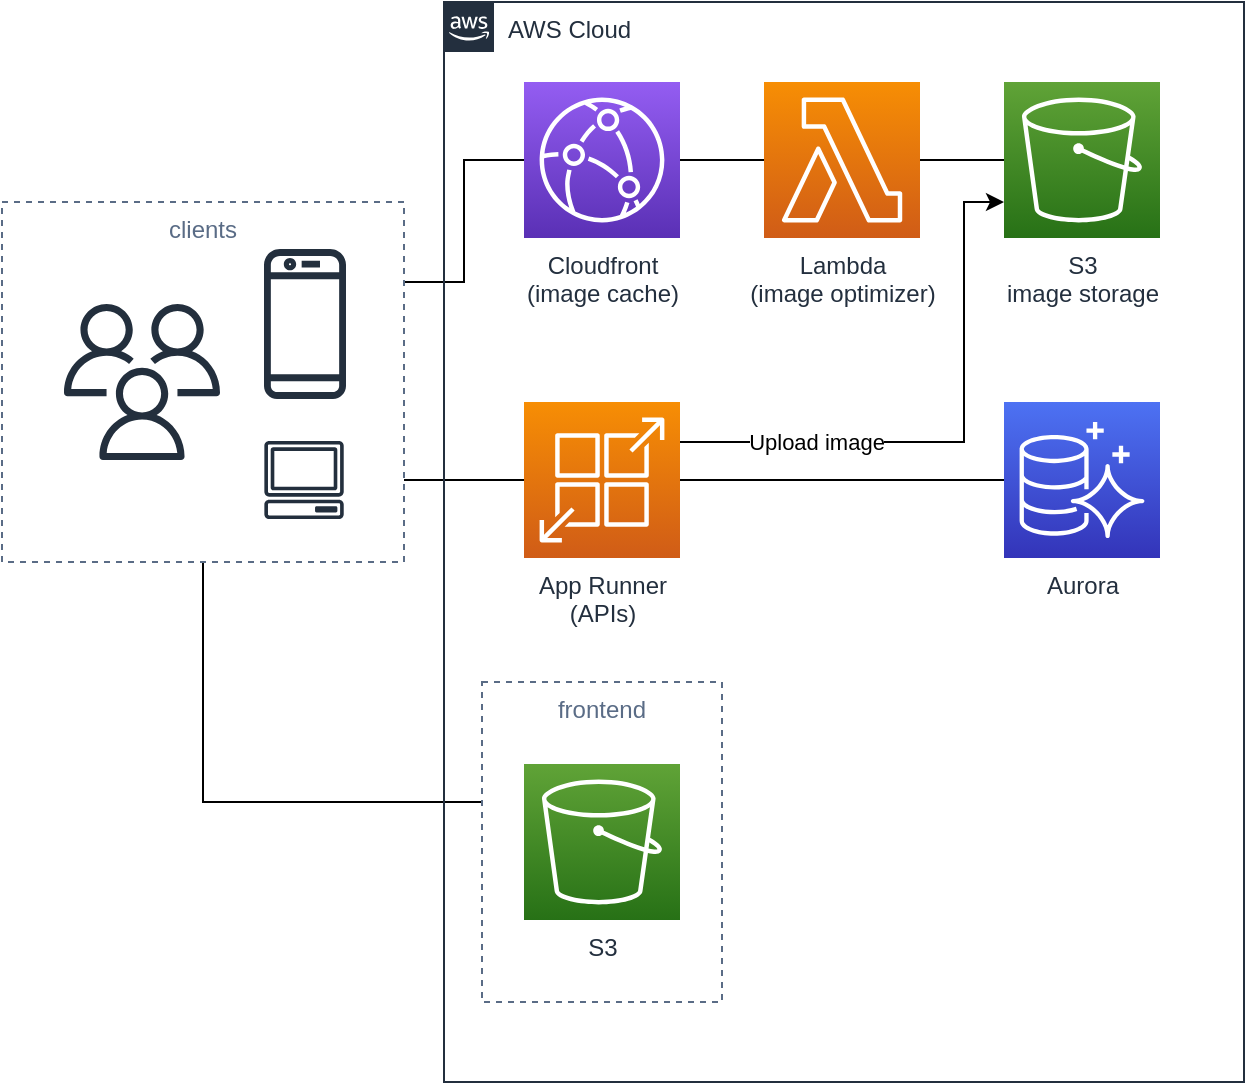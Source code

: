 <mxfile version="16.6.2" type="github">
  <diagram name="ページ1" id="GqWr_PCRqfIjTLGTQ480">
    <mxGraphModel dx="949" dy="582" grid="1" gridSize="10" guides="1" tooltips="1" connect="1" arrows="1" fold="1" page="1" pageScale="1" pageWidth="827" pageHeight="1169" math="0" shadow="0">
      <root>
        <mxCell id="0" />
        <mxCell id="1" parent="0" />
        <mxCell id="7N2mdWUgkmN-BxZQ89OQ-32" style="edgeStyle=orthogonalEdgeStyle;rounded=0;orthogonalLoop=1;jettySize=auto;html=1;startArrow=none;startFill=0;endArrow=none;endFill=0;" edge="1" parent="1" source="7N2mdWUgkmN-BxZQ89OQ-30" target="7N2mdWUgkmN-BxZQ89OQ-21">
          <mxGeometry relative="1" as="geometry">
            <Array as="points">
              <mxPoint x="120" y="480" />
            </Array>
          </mxGeometry>
        </mxCell>
        <mxCell id="7N2mdWUgkmN-BxZQ89OQ-33" style="edgeStyle=orthogonalEdgeStyle;rounded=0;orthogonalLoop=1;jettySize=auto;html=1;startArrow=none;startFill=0;endArrow=none;endFill=0;" edge="1" parent="1" source="7N2mdWUgkmN-BxZQ89OQ-30" target="7N2mdWUgkmN-BxZQ89OQ-3">
          <mxGeometry relative="1" as="geometry">
            <Array as="points">
              <mxPoint x="240" y="319" />
              <mxPoint x="240" y="319" />
            </Array>
          </mxGeometry>
        </mxCell>
        <mxCell id="7N2mdWUgkmN-BxZQ89OQ-35" style="edgeStyle=orthogonalEdgeStyle;rounded=0;orthogonalLoop=1;jettySize=auto;html=1;startArrow=none;startFill=0;endArrow=none;endFill=0;" edge="1" parent="1" source="7N2mdWUgkmN-BxZQ89OQ-30" target="7N2mdWUgkmN-BxZQ89OQ-7">
          <mxGeometry relative="1" as="geometry">
            <Array as="points">
              <mxPoint x="250" y="220" />
              <mxPoint x="250" y="159" />
            </Array>
          </mxGeometry>
        </mxCell>
        <mxCell id="7N2mdWUgkmN-BxZQ89OQ-30" value="clients" style="fillColor=none;strokeColor=#5A6C86;dashed=1;verticalAlign=top;fontStyle=0;fontColor=#5A6C86;" vertex="1" parent="1">
          <mxGeometry x="19" y="180" width="201" height="180" as="geometry" />
        </mxCell>
        <mxCell id="7N2mdWUgkmN-BxZQ89OQ-15" value="" style="sketch=0;outlineConnect=0;fontColor=#232F3E;gradientColor=none;fillColor=#232F3D;strokeColor=none;dashed=0;verticalLabelPosition=bottom;verticalAlign=top;align=center;html=1;fontSize=12;fontStyle=0;aspect=fixed;pointerEvents=1;shape=mxgraph.aws4.users;" vertex="1" parent="1">
          <mxGeometry x="50" y="231" width="78" height="78" as="geometry" />
        </mxCell>
        <mxCell id="7N2mdWUgkmN-BxZQ89OQ-16" value="" style="sketch=0;outlineConnect=0;fontColor=#232F3E;gradientColor=none;fillColor=#232F3D;strokeColor=none;dashed=0;verticalLabelPosition=bottom;verticalAlign=top;align=center;html=1;fontSize=12;fontStyle=0;aspect=fixed;pointerEvents=1;shape=mxgraph.aws4.client;" vertex="1" parent="1">
          <mxGeometry x="150" y="299.5" width="40.04" height="39" as="geometry" />
        </mxCell>
        <mxCell id="7N2mdWUgkmN-BxZQ89OQ-17" value="" style="sketch=0;outlineConnect=0;fontColor=#232F3E;gradientColor=none;fillColor=#232F3D;strokeColor=none;dashed=0;verticalLabelPosition=bottom;verticalAlign=top;align=center;html=1;fontSize=12;fontStyle=0;aspect=fixed;pointerEvents=1;shape=mxgraph.aws4.mobile_client;" vertex="1" parent="1">
          <mxGeometry x="150" y="202" width="41" height="78" as="geometry" />
        </mxCell>
        <mxCell id="7N2mdWUgkmN-BxZQ89OQ-18" value="AWS Cloud" style="points=[[0,0],[0.25,0],[0.5,0],[0.75,0],[1,0],[1,0.25],[1,0.5],[1,0.75],[1,1],[0.75,1],[0.5,1],[0.25,1],[0,1],[0,0.75],[0,0.5],[0,0.25]];outlineConnect=0;gradientColor=none;html=1;whiteSpace=wrap;fontSize=12;fontStyle=0;container=1;pointerEvents=0;collapsible=0;recursiveResize=0;shape=mxgraph.aws4.group;grIcon=mxgraph.aws4.group_aws_cloud_alt;strokeColor=#232F3E;fillColor=none;verticalAlign=top;align=left;spacingLeft=30;fontColor=#232F3E;dashed=0;" vertex="1" parent="1">
          <mxGeometry x="240" y="80" width="400" height="540" as="geometry" />
        </mxCell>
        <mxCell id="7N2mdWUgkmN-BxZQ89OQ-21" value="frontend" style="fillColor=none;strokeColor=#5A6C86;dashed=1;verticalAlign=top;fontStyle=0;fontColor=#5A6C86;" vertex="1" parent="7N2mdWUgkmN-BxZQ89OQ-18">
          <mxGeometry x="19" y="340" width="120" height="160" as="geometry" />
        </mxCell>
        <mxCell id="7N2mdWUgkmN-BxZQ89OQ-8" value="S3" style="sketch=0;points=[[0,0,0],[0.25,0,0],[0.5,0,0],[0.75,0,0],[1,0,0],[0,1,0],[0.25,1,0],[0.5,1,0],[0.75,1,0],[1,1,0],[0,0.25,0],[0,0.5,0],[0,0.75,0],[1,0.25,0],[1,0.5,0],[1,0.75,0]];outlineConnect=0;fontColor=#232F3E;gradientColor=#60A337;gradientDirection=north;fillColor=#277116;strokeColor=#ffffff;dashed=0;verticalLabelPosition=bottom;verticalAlign=top;align=center;html=1;fontSize=12;fontStyle=0;aspect=fixed;shape=mxgraph.aws4.resourceIcon;resIcon=mxgraph.aws4.s3;" vertex="1" parent="7N2mdWUgkmN-BxZQ89OQ-18">
          <mxGeometry x="40" y="381" width="78" height="78" as="geometry" />
        </mxCell>
        <mxCell id="7N2mdWUgkmN-BxZQ89OQ-25" value="" style="edgeStyle=orthogonalEdgeStyle;rounded=0;orthogonalLoop=1;jettySize=auto;html=1;startArrow=none;startFill=0;endArrow=none;endFill=0;" edge="1" parent="7N2mdWUgkmN-BxZQ89OQ-18" source="7N2mdWUgkmN-BxZQ89OQ-7" target="7N2mdWUgkmN-BxZQ89OQ-5">
          <mxGeometry relative="1" as="geometry" />
        </mxCell>
        <mxCell id="7N2mdWUgkmN-BxZQ89OQ-7" value="Cloudfront&lt;br&gt;(image cache)" style="sketch=0;points=[[0,0,0],[0.25,0,0],[0.5,0,0],[0.75,0,0],[1,0,0],[0,1,0],[0.25,1,0],[0.5,1,0],[0.75,1,0],[1,1,0],[0,0.25,0],[0,0.5,0],[0,0.75,0],[1,0.25,0],[1,0.5,0],[1,0.75,0]];outlineConnect=0;fontColor=#232F3E;gradientColor=#945DF2;gradientDirection=north;fillColor=#5A30B5;strokeColor=#ffffff;dashed=0;verticalLabelPosition=bottom;verticalAlign=top;align=center;html=1;fontSize=12;fontStyle=0;aspect=fixed;shape=mxgraph.aws4.resourceIcon;resIcon=mxgraph.aws4.cloudfront;" vertex="1" parent="7N2mdWUgkmN-BxZQ89OQ-18">
          <mxGeometry x="40" y="40" width="78" height="78" as="geometry" />
        </mxCell>
        <mxCell id="7N2mdWUgkmN-BxZQ89OQ-27" style="edgeStyle=orthogonalEdgeStyle;rounded=0;orthogonalLoop=1;jettySize=auto;html=1;startArrow=none;startFill=0;endArrow=none;endFill=0;" edge="1" parent="7N2mdWUgkmN-BxZQ89OQ-18" source="7N2mdWUgkmN-BxZQ89OQ-3" target="7N2mdWUgkmN-BxZQ89OQ-10">
          <mxGeometry relative="1" as="geometry" />
        </mxCell>
        <mxCell id="7N2mdWUgkmN-BxZQ89OQ-3" value="App Runner&lt;br&gt;(APIs)" style="sketch=0;points=[[0,0,0],[0.25,0,0],[0.5,0,0],[0.75,0,0],[1,0,0],[0,1,0],[0.25,1,0],[0.5,1,0],[0.75,1,0],[1,1,0],[0,0.25,0],[0,0.5,0],[0,0.75,0],[1,0.25,0],[1,0.5,0],[1,0.75,0]];outlineConnect=0;fontColor=#232F3E;gradientColor=#F78E04;gradientDirection=north;fillColor=#D05C17;strokeColor=#ffffff;dashed=0;verticalLabelPosition=bottom;verticalAlign=top;align=center;html=1;fontSize=12;fontStyle=0;aspect=fixed;shape=mxgraph.aws4.resourceIcon;resIcon=mxgraph.aws4.app_runner;" vertex="1" parent="7N2mdWUgkmN-BxZQ89OQ-18">
          <mxGeometry x="40" y="200" width="78" height="78" as="geometry" />
        </mxCell>
        <mxCell id="7N2mdWUgkmN-BxZQ89OQ-6" value="S3&lt;br&gt;image storage" style="sketch=0;points=[[0,0,0],[0.25,0,0],[0.5,0,0],[0.75,0,0],[1,0,0],[0,1,0],[0.25,1,0],[0.5,1,0],[0.75,1,0],[1,1,0],[0,0.25,0],[0,0.5,0],[0,0.75,0],[1,0.25,0],[1,0.5,0],[1,0.75,0]];outlineConnect=0;fontColor=#232F3E;gradientColor=#60A337;gradientDirection=north;fillColor=#277116;strokeColor=#ffffff;dashed=0;verticalLabelPosition=bottom;verticalAlign=top;align=center;html=1;fontSize=12;fontStyle=0;aspect=fixed;shape=mxgraph.aws4.resourceIcon;resIcon=mxgraph.aws4.s3;" vertex="1" parent="7N2mdWUgkmN-BxZQ89OQ-18">
          <mxGeometry x="280" y="40" width="78" height="78" as="geometry" />
        </mxCell>
        <mxCell id="7N2mdWUgkmN-BxZQ89OQ-20" style="edgeStyle=orthogonalEdgeStyle;rounded=0;orthogonalLoop=1;jettySize=auto;html=1;endArrow=classic;endFill=1;" edge="1" parent="7N2mdWUgkmN-BxZQ89OQ-18" source="7N2mdWUgkmN-BxZQ89OQ-3" target="7N2mdWUgkmN-BxZQ89OQ-6">
          <mxGeometry relative="1" as="geometry">
            <Array as="points">
              <mxPoint x="260" y="220" />
              <mxPoint x="260" y="100" />
            </Array>
          </mxGeometry>
        </mxCell>
        <mxCell id="7N2mdWUgkmN-BxZQ89OQ-26" value="Upload image" style="edgeLabel;html=1;align=center;verticalAlign=middle;resizable=0;points=[];" vertex="1" connectable="0" parent="7N2mdWUgkmN-BxZQ89OQ-20">
          <mxGeometry x="-0.341" relative="1" as="geometry">
            <mxPoint x="-25" as="offset" />
          </mxGeometry>
        </mxCell>
        <mxCell id="7N2mdWUgkmN-BxZQ89OQ-23" value="" style="edgeStyle=orthogonalEdgeStyle;rounded=0;orthogonalLoop=1;jettySize=auto;html=1;startArrow=none;startFill=0;endArrow=none;endFill=0;" edge="1" parent="7N2mdWUgkmN-BxZQ89OQ-18" source="7N2mdWUgkmN-BxZQ89OQ-5" target="7N2mdWUgkmN-BxZQ89OQ-6">
          <mxGeometry relative="1" as="geometry">
            <Array as="points">
              <mxPoint x="260" y="79" />
              <mxPoint x="260" y="79" />
            </Array>
          </mxGeometry>
        </mxCell>
        <mxCell id="7N2mdWUgkmN-BxZQ89OQ-5" value="Lambda&lt;br&gt;(image optimizer)" style="sketch=0;points=[[0,0,0],[0.25,0,0],[0.5,0,0],[0.75,0,0],[1,0,0],[0,1,0],[0.25,1,0],[0.5,1,0],[0.75,1,0],[1,1,0],[0,0.25,0],[0,0.5,0],[0,0.75,0],[1,0.25,0],[1,0.5,0],[1,0.75,0]];outlineConnect=0;fontColor=#232F3E;gradientColor=#F78E04;gradientDirection=north;fillColor=#D05C17;strokeColor=#ffffff;dashed=0;verticalLabelPosition=bottom;verticalAlign=top;align=center;html=1;fontSize=12;fontStyle=0;aspect=fixed;shape=mxgraph.aws4.resourceIcon;resIcon=mxgraph.aws4.lambda;" vertex="1" parent="7N2mdWUgkmN-BxZQ89OQ-18">
          <mxGeometry x="160" y="40" width="78" height="78" as="geometry" />
        </mxCell>
        <mxCell id="7N2mdWUgkmN-BxZQ89OQ-10" value="Aurora" style="sketch=0;points=[[0,0,0],[0.25,0,0],[0.5,0,0],[0.75,0,0],[1,0,0],[0,1,0],[0.25,1,0],[0.5,1,0],[0.75,1,0],[1,1,0],[0,0.25,0],[0,0.5,0],[0,0.75,0],[1,0.25,0],[1,0.5,0],[1,0.75,0]];outlineConnect=0;fontColor=#232F3E;gradientColor=#4D72F3;gradientDirection=north;fillColor=#3334B9;strokeColor=#ffffff;dashed=0;verticalLabelPosition=bottom;verticalAlign=top;align=center;html=1;fontSize=12;fontStyle=0;aspect=fixed;shape=mxgraph.aws4.resourceIcon;resIcon=mxgraph.aws4.aurora;" vertex="1" parent="7N2mdWUgkmN-BxZQ89OQ-18">
          <mxGeometry x="280" y="200" width="78" height="78" as="geometry" />
        </mxCell>
      </root>
    </mxGraphModel>
  </diagram>
</mxfile>
